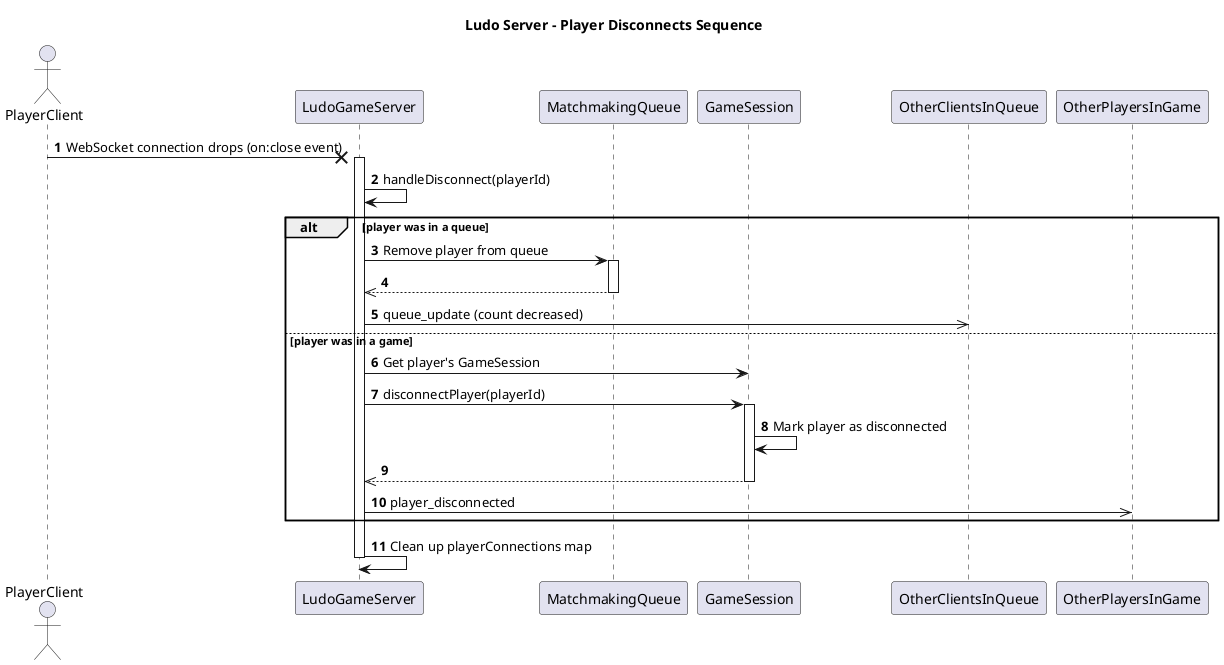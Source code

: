 @startuml
autonumber
title Ludo Server - Player Disconnects Sequence

actor "PlayerClient" as Client
participant "LudoGameServer" as Server
participant "MatchmakingQueue" as Queue
participant "GameSession" as Game

Client -x Server: WebSocket connection drops (on:close event)
activate Server
Server -> Server: handleDisconnect(playerId)

alt player was in a queue
    Server -> Queue: Remove player from queue
    activate Queue
    Queue -->> Server:
    deactivate Queue

    Server ->> OtherClientsInQueue: queue_update (count decreased)

else player was in a game
    Server -> Game: Get player's GameSession
    Server -> Game: disconnectPlayer(playerId)
    activate Game
    Game -> Game: Mark player as disconnected
    Game -->> Server:
    deactivate Game

    Server ->> OtherPlayersInGame: player_disconnected
end

Server -> Server: Clean up playerConnections map
deactivate Server

@enduml